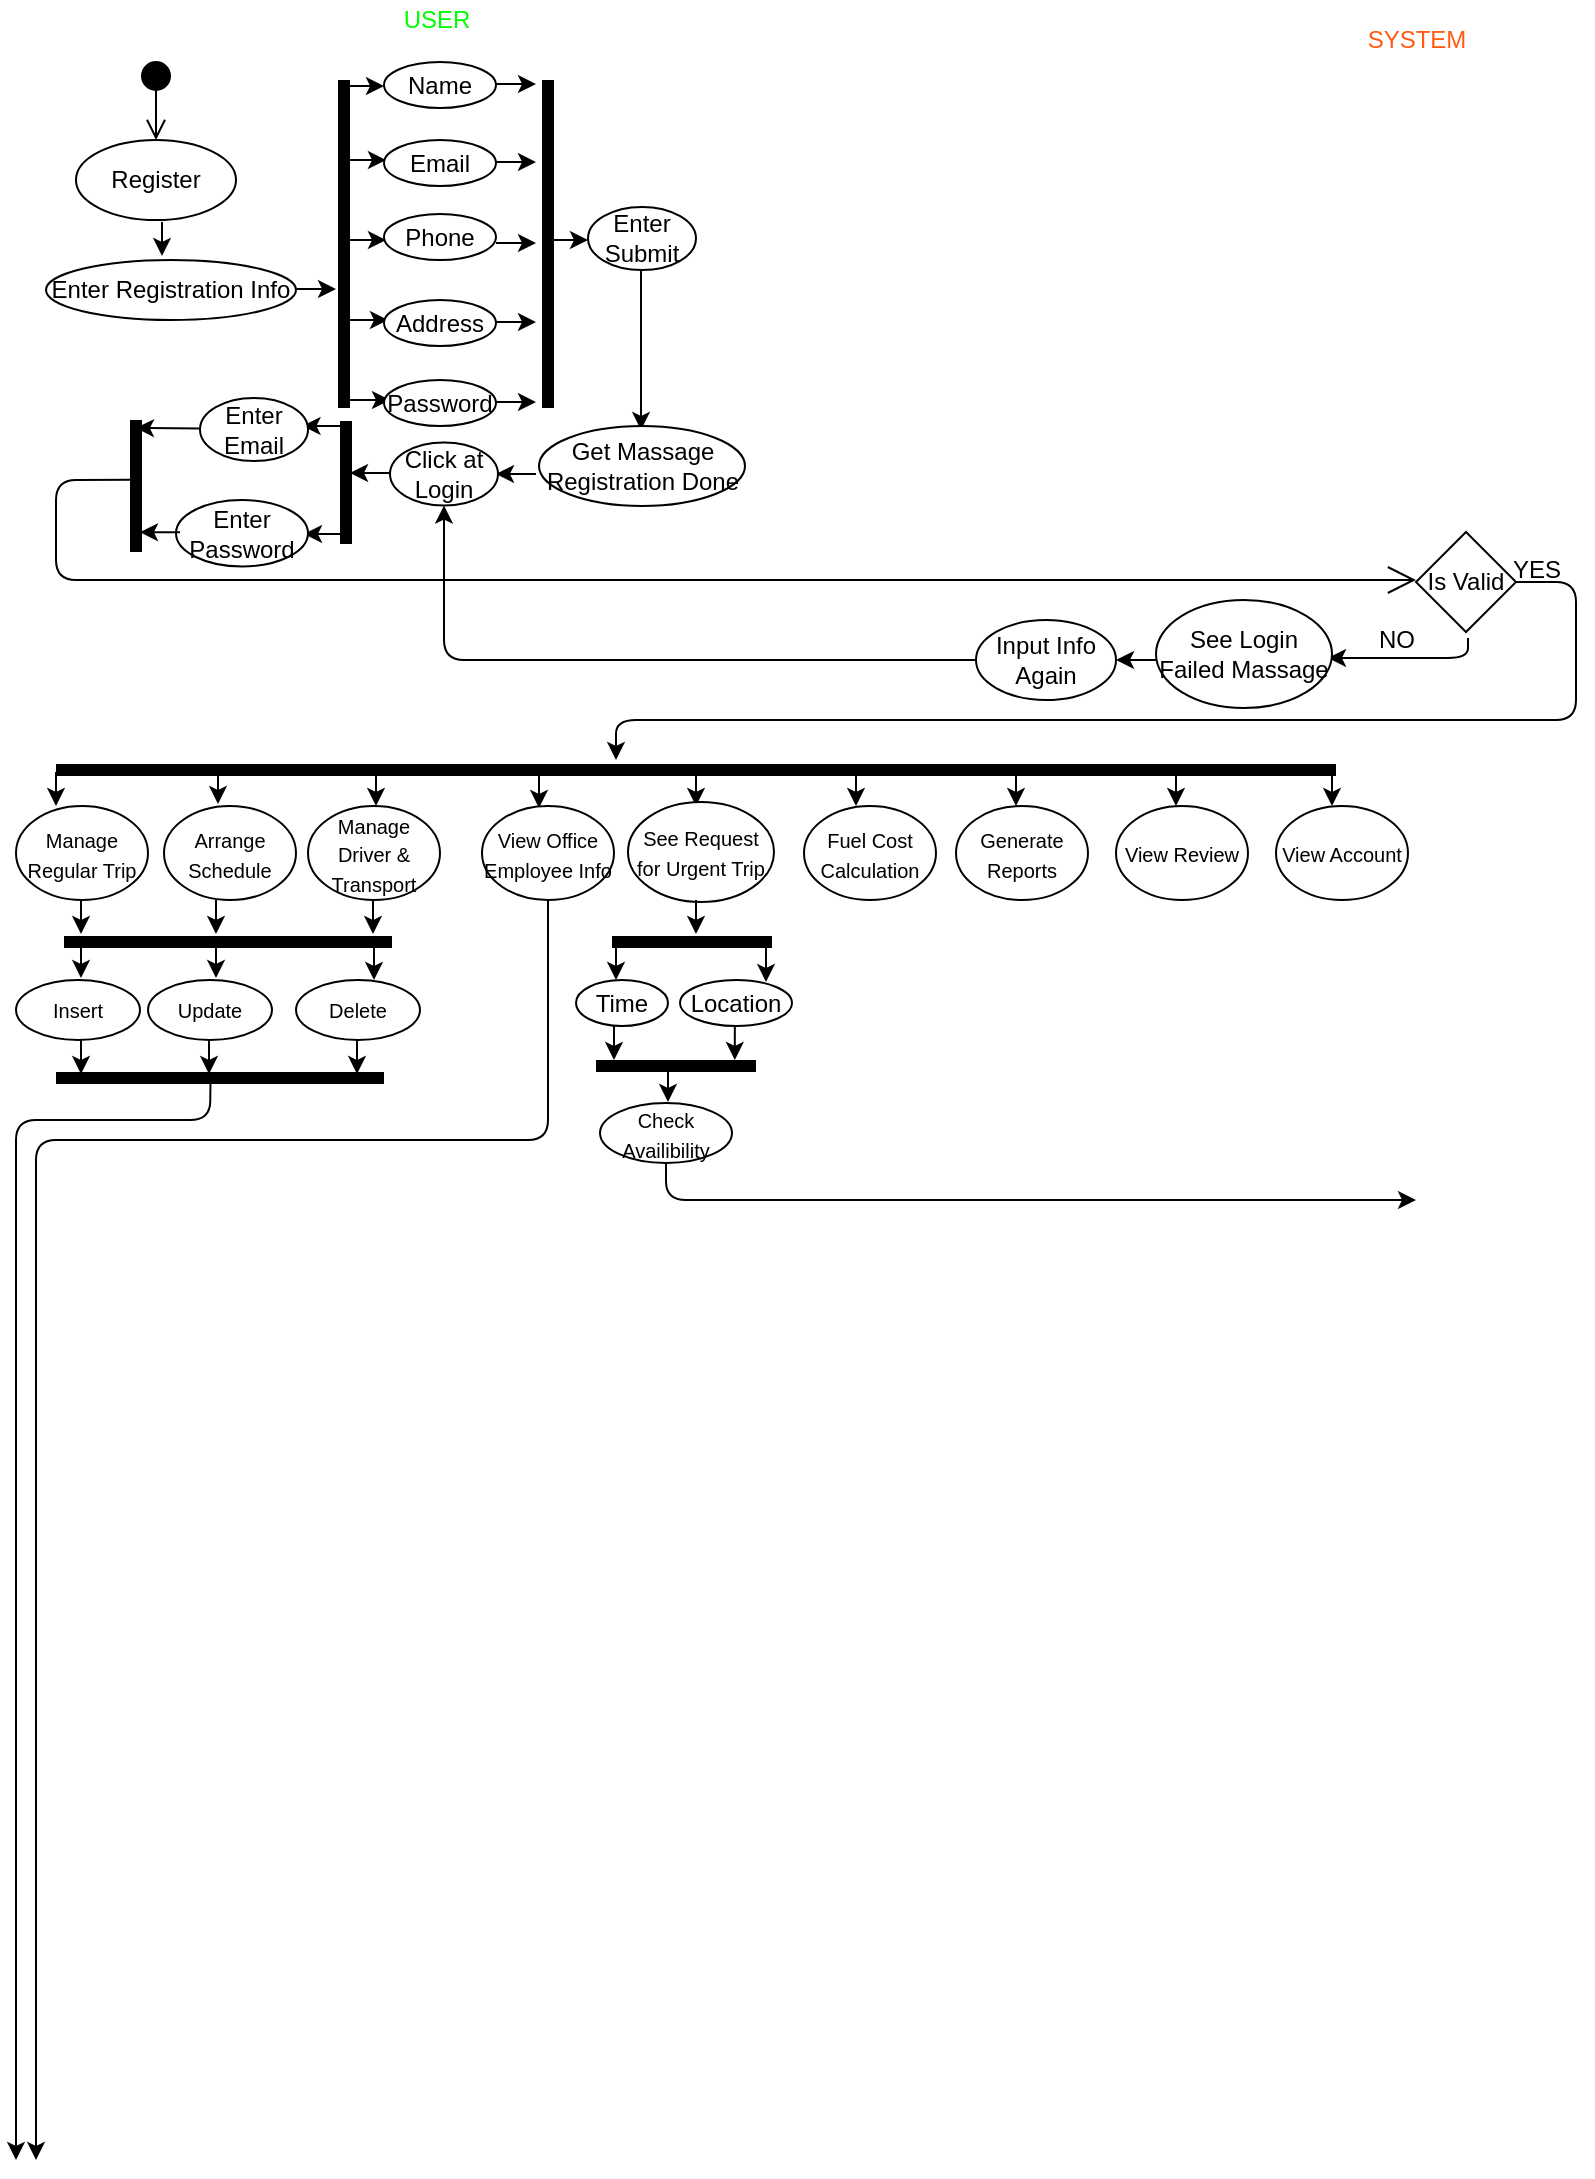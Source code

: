 <mxfile version="14.9.6" type="github">
  <diagram id="HthFx6uO3zYo_ckJuj4v" name="Page-1">
    <mxGraphModel dx="1221" dy="681" grid="1" gridSize="10" guides="1" tooltips="1" connect="1" arrows="1" fold="1" page="1" pageScale="1" pageWidth="827" pageHeight="1169" math="0" shadow="0">
      <root>
        <mxCell id="0" />
        <mxCell id="1" parent="0" />
        <mxCell id="RfUzpFnTfJlXqgFR28xh-3" value="" style="html=1;verticalAlign=bottom;startArrow=circle;startFill=1;endArrow=open;startSize=6;endSize=8;" edge="1" parent="1">
          <mxGeometry width="80" relative="1" as="geometry">
            <mxPoint x="90" y="30" as="sourcePoint" />
            <mxPoint x="90" y="70" as="targetPoint" />
          </mxGeometry>
        </mxCell>
        <mxCell id="RfUzpFnTfJlXqgFR28xh-4" value="Register" style="ellipse;whiteSpace=wrap;html=1;" vertex="1" parent="1">
          <mxGeometry x="50" y="70" width="80" height="40" as="geometry" />
        </mxCell>
        <mxCell id="RfUzpFnTfJlXqgFR28xh-6" value="" style="endArrow=classic;html=1;" edge="1" parent="1">
          <mxGeometry width="50" height="50" relative="1" as="geometry">
            <mxPoint x="93" y="111" as="sourcePoint" />
            <mxPoint x="93" y="128" as="targetPoint" />
          </mxGeometry>
        </mxCell>
        <mxCell id="RfUzpFnTfJlXqgFR28xh-7" value="Enter Registration Info" style="ellipse;whiteSpace=wrap;html=1;" vertex="1" parent="1">
          <mxGeometry x="35" y="130" width="125" height="30" as="geometry" />
        </mxCell>
        <mxCell id="RfUzpFnTfJlXqgFR28xh-8" value="" style="shape=line;html=1;strokeWidth=6;rotation=-90;" vertex="1" parent="1">
          <mxGeometry x="102" y="117" width="164" height="10" as="geometry" />
        </mxCell>
        <mxCell id="RfUzpFnTfJlXqgFR28xh-10" value="" style="endArrow=classic;html=1;" edge="1" parent="1">
          <mxGeometry width="50" height="50" relative="1" as="geometry">
            <mxPoint x="160" y="144.5" as="sourcePoint" />
            <mxPoint x="180" y="144.5" as="targetPoint" />
          </mxGeometry>
        </mxCell>
        <mxCell id="RfUzpFnTfJlXqgFR28xh-11" value="" style="endArrow=classic;html=1;" edge="1" parent="1">
          <mxGeometry width="50" height="50" relative="1" as="geometry">
            <mxPoint x="184" y="43" as="sourcePoint" />
            <mxPoint x="204" y="43" as="targetPoint" />
          </mxGeometry>
        </mxCell>
        <mxCell id="RfUzpFnTfJlXqgFR28xh-12" value="" style="endArrow=classic;html=1;" edge="1" parent="1">
          <mxGeometry width="50" height="50" relative="1" as="geometry">
            <mxPoint x="185" y="80" as="sourcePoint" />
            <mxPoint x="205" y="80" as="targetPoint" />
          </mxGeometry>
        </mxCell>
        <mxCell id="RfUzpFnTfJlXqgFR28xh-13" value="" style="endArrow=classic;html=1;" edge="1" parent="1">
          <mxGeometry width="50" height="50" relative="1" as="geometry">
            <mxPoint x="185" y="120" as="sourcePoint" />
            <mxPoint x="205" y="120" as="targetPoint" />
          </mxGeometry>
        </mxCell>
        <mxCell id="RfUzpFnTfJlXqgFR28xh-14" value="" style="endArrow=classic;html=1;" edge="1" parent="1">
          <mxGeometry width="50" height="50" relative="1" as="geometry">
            <mxPoint x="186" y="160" as="sourcePoint" />
            <mxPoint x="206" y="160" as="targetPoint" />
          </mxGeometry>
        </mxCell>
        <mxCell id="RfUzpFnTfJlXqgFR28xh-15" value="" style="endArrow=classic;html=1;" edge="1" parent="1">
          <mxGeometry width="50" height="50" relative="1" as="geometry">
            <mxPoint x="187" y="200" as="sourcePoint" />
            <mxPoint x="207" y="200" as="targetPoint" />
          </mxGeometry>
        </mxCell>
        <mxCell id="RfUzpFnTfJlXqgFR28xh-16" value="Name" style="ellipse;whiteSpace=wrap;html=1;" vertex="1" parent="1">
          <mxGeometry x="204" y="31" width="56" height="23" as="geometry" />
        </mxCell>
        <mxCell id="RfUzpFnTfJlXqgFR28xh-18" value="Email" style="ellipse;whiteSpace=wrap;html=1;" vertex="1" parent="1">
          <mxGeometry x="204" y="70" width="56" height="23" as="geometry" />
        </mxCell>
        <mxCell id="RfUzpFnTfJlXqgFR28xh-19" value="Phone" style="ellipse;whiteSpace=wrap;html=1;" vertex="1" parent="1">
          <mxGeometry x="204" y="107" width="56" height="23" as="geometry" />
        </mxCell>
        <mxCell id="RfUzpFnTfJlXqgFR28xh-20" value="Address" style="ellipse;whiteSpace=wrap;html=1;" vertex="1" parent="1">
          <mxGeometry x="204" y="150" width="56" height="23" as="geometry" />
        </mxCell>
        <mxCell id="RfUzpFnTfJlXqgFR28xh-21" value="Password" style="ellipse;whiteSpace=wrap;html=1;" vertex="1" parent="1">
          <mxGeometry x="204" y="190" width="56" height="23" as="geometry" />
        </mxCell>
        <mxCell id="RfUzpFnTfJlXqgFR28xh-22" value="" style="endArrow=classic;html=1;" edge="1" parent="1">
          <mxGeometry width="50" height="50" relative="1" as="geometry">
            <mxPoint x="260" y="42" as="sourcePoint" />
            <mxPoint x="280" y="42" as="targetPoint" />
          </mxGeometry>
        </mxCell>
        <mxCell id="RfUzpFnTfJlXqgFR28xh-23" value="" style="endArrow=classic;html=1;" edge="1" parent="1">
          <mxGeometry width="50" height="50" relative="1" as="geometry">
            <mxPoint x="260" y="81" as="sourcePoint" />
            <mxPoint x="280" y="81" as="targetPoint" />
          </mxGeometry>
        </mxCell>
        <mxCell id="RfUzpFnTfJlXqgFR28xh-24" value="" style="endArrow=classic;html=1;" edge="1" parent="1">
          <mxGeometry width="50" height="50" relative="1" as="geometry">
            <mxPoint x="260" y="121.5" as="sourcePoint" />
            <mxPoint x="280" y="121.5" as="targetPoint" />
          </mxGeometry>
        </mxCell>
        <mxCell id="RfUzpFnTfJlXqgFR28xh-25" value="" style="endArrow=classic;html=1;" edge="1" parent="1">
          <mxGeometry width="50" height="50" relative="1" as="geometry">
            <mxPoint x="260" y="161" as="sourcePoint" />
            <mxPoint x="280" y="161" as="targetPoint" />
          </mxGeometry>
        </mxCell>
        <mxCell id="RfUzpFnTfJlXqgFR28xh-26" value="" style="endArrow=classic;html=1;" edge="1" parent="1">
          <mxGeometry width="50" height="50" relative="1" as="geometry">
            <mxPoint x="260" y="201" as="sourcePoint" />
            <mxPoint x="280" y="201" as="targetPoint" />
          </mxGeometry>
        </mxCell>
        <mxCell id="RfUzpFnTfJlXqgFR28xh-27" value="" style="shape=line;html=1;strokeWidth=6;rotation=-90;" vertex="1" parent="1">
          <mxGeometry x="204" y="117" width="164" height="10" as="geometry" />
        </mxCell>
        <mxCell id="RfUzpFnTfJlXqgFR28xh-28" value="" style="endArrow=classic;html=1;" edge="1" parent="1">
          <mxGeometry width="50" height="50" relative="1" as="geometry">
            <mxPoint x="286" y="120" as="sourcePoint" />
            <mxPoint x="306" y="120" as="targetPoint" />
          </mxGeometry>
        </mxCell>
        <mxCell id="RfUzpFnTfJlXqgFR28xh-29" value="Enter Submit" style="ellipse;whiteSpace=wrap;html=1;" vertex="1" parent="1">
          <mxGeometry x="306" y="103.5" width="54" height="31.5" as="geometry" />
        </mxCell>
        <mxCell id="RfUzpFnTfJlXqgFR28xh-30" value="" style="endArrow=classic;html=1;" edge="1" parent="1">
          <mxGeometry width="50" height="50" relative="1" as="geometry">
            <mxPoint x="332.5" y="135" as="sourcePoint" />
            <mxPoint x="332.5" y="215" as="targetPoint" />
          </mxGeometry>
        </mxCell>
        <mxCell id="RfUzpFnTfJlXqgFR28xh-31" value="Get Massage Registration Done" style="ellipse;whiteSpace=wrap;html=1;" vertex="1" parent="1">
          <mxGeometry x="281.5" y="213" width="103" height="40" as="geometry" />
        </mxCell>
        <mxCell id="RfUzpFnTfJlXqgFR28xh-32" value="" style="endArrow=classic;html=1;" edge="1" parent="1">
          <mxGeometry width="50" height="50" relative="1" as="geometry">
            <mxPoint x="280" y="237" as="sourcePoint" />
            <mxPoint x="260" y="237" as="targetPoint" />
          </mxGeometry>
        </mxCell>
        <mxCell id="RfUzpFnTfJlXqgFR28xh-33" value="Click at Login" style="ellipse;whiteSpace=wrap;html=1;" vertex="1" parent="1">
          <mxGeometry x="207" y="221.25" width="54" height="31.5" as="geometry" />
        </mxCell>
        <mxCell id="RfUzpFnTfJlXqgFR28xh-34" value="" style="endArrow=classic;html=1;" edge="1" parent="1">
          <mxGeometry width="50" height="50" relative="1" as="geometry">
            <mxPoint x="207" y="236.5" as="sourcePoint" />
            <mxPoint x="187" y="236.5" as="targetPoint" />
          </mxGeometry>
        </mxCell>
        <mxCell id="RfUzpFnTfJlXqgFR28xh-35" value="" style="shape=line;html=1;strokeWidth=6;rotation=-90;" vertex="1" parent="1">
          <mxGeometry x="154.25" y="236.25" width="61.5" height="10" as="geometry" />
        </mxCell>
        <mxCell id="RfUzpFnTfJlXqgFR28xh-36" value="" style="endArrow=classic;html=1;" edge="1" parent="1">
          <mxGeometry width="50" height="50" relative="1" as="geometry">
            <mxPoint x="183.25" y="213" as="sourcePoint" />
            <mxPoint x="163.25" y="213" as="targetPoint" />
          </mxGeometry>
        </mxCell>
        <mxCell id="RfUzpFnTfJlXqgFR28xh-37" value="" style="endArrow=classic;html=1;" edge="1" parent="1">
          <mxGeometry width="50" height="50" relative="1" as="geometry">
            <mxPoint x="184" y="267" as="sourcePoint" />
            <mxPoint x="164" y="267" as="targetPoint" />
          </mxGeometry>
        </mxCell>
        <mxCell id="RfUzpFnTfJlXqgFR28xh-38" value="Enter Email" style="ellipse;whiteSpace=wrap;html=1;" vertex="1" parent="1">
          <mxGeometry x="112" y="199" width="54" height="31.5" as="geometry" />
        </mxCell>
        <mxCell id="RfUzpFnTfJlXqgFR28xh-39" value="Enter Password" style="ellipse;whiteSpace=wrap;html=1;" vertex="1" parent="1">
          <mxGeometry x="100" y="250" width="66" height="33.25" as="geometry" />
        </mxCell>
        <mxCell id="RfUzpFnTfJlXqgFR28xh-40" value="" style="shape=line;html=1;strokeWidth=6;rotation=-90;" vertex="1" parent="1">
          <mxGeometry x="47" y="238" width="66" height="10" as="geometry" />
        </mxCell>
        <mxCell id="RfUzpFnTfJlXqgFR28xh-41" value="" style="endArrow=classic;html=1;" edge="1" parent="1">
          <mxGeometry width="50" height="50" relative="1" as="geometry">
            <mxPoint x="112" y="214.25" as="sourcePoint" />
            <mxPoint x="80" y="214" as="targetPoint" />
          </mxGeometry>
        </mxCell>
        <mxCell id="RfUzpFnTfJlXqgFR28xh-42" value="" style="endArrow=classic;html=1;" edge="1" parent="1">
          <mxGeometry width="50" height="50" relative="1" as="geometry">
            <mxPoint x="102" y="266.13" as="sourcePoint" />
            <mxPoint x="82" y="266.13" as="targetPoint" />
          </mxGeometry>
        </mxCell>
        <mxCell id="RfUzpFnTfJlXqgFR28xh-43" value="" style="endArrow=open;endFill=1;endSize=12;html=1;exitX=0.548;exitY=0.3;exitDx=0;exitDy=0;exitPerimeter=0;" edge="1" parent="1" source="RfUzpFnTfJlXqgFR28xh-40">
          <mxGeometry width="160" relative="1" as="geometry">
            <mxPoint x="330" y="170" as="sourcePoint" />
            <mxPoint x="720" y="290" as="targetPoint" />
            <Array as="points">
              <mxPoint x="40" y="240" />
              <mxPoint x="40" y="290" />
            </Array>
          </mxGeometry>
        </mxCell>
        <mxCell id="RfUzpFnTfJlXqgFR28xh-44" value="&lt;font color=&quot;#00ff00&quot;&gt;USER&lt;/font&gt;" style="text;html=1;align=center;verticalAlign=middle;resizable=0;points=[];autosize=1;strokeColor=none;" vertex="1" parent="1">
          <mxGeometry x="205" width="50" height="20" as="geometry" />
        </mxCell>
        <mxCell id="RfUzpFnTfJlXqgFR28xh-45" value="&lt;font color=&quot;#ff5b14&quot;&gt;SYSTEM&lt;/font&gt;" style="text;html=1;align=center;verticalAlign=middle;resizable=0;points=[];autosize=1;strokeColor=none;" vertex="1" parent="1">
          <mxGeometry x="685" y="10" width="70" height="20" as="geometry" />
        </mxCell>
        <mxCell id="RfUzpFnTfJlXqgFR28xh-46" value="Is Valid" style="rhombus;whiteSpace=wrap;html=1;strokeColor=#000000;" vertex="1" parent="1">
          <mxGeometry x="720" y="266" width="50" height="50" as="geometry" />
        </mxCell>
        <mxCell id="RfUzpFnTfJlXqgFR28xh-47" value="" style="endArrow=classic;html=1;" edge="1" parent="1">
          <mxGeometry width="50" height="50" relative="1" as="geometry">
            <mxPoint x="746" y="319" as="sourcePoint" />
            <mxPoint x="676" y="329" as="targetPoint" />
            <Array as="points">
              <mxPoint x="746" y="329" />
            </Array>
          </mxGeometry>
        </mxCell>
        <mxCell id="RfUzpFnTfJlXqgFR28xh-48" value="NO" style="text;html=1;align=center;verticalAlign=middle;resizable=0;points=[];autosize=1;strokeColor=none;" vertex="1" parent="1">
          <mxGeometry x="695" y="310" width="30" height="20" as="geometry" />
        </mxCell>
        <mxCell id="RfUzpFnTfJlXqgFR28xh-49" value="See Login Failed Massage" style="ellipse;whiteSpace=wrap;html=1;" vertex="1" parent="1">
          <mxGeometry x="590" y="300" width="88" height="54" as="geometry" />
        </mxCell>
        <mxCell id="RfUzpFnTfJlXqgFR28xh-50" value="" style="endArrow=classic;html=1;" edge="1" parent="1">
          <mxGeometry width="50" height="50" relative="1" as="geometry">
            <mxPoint x="590" y="330" as="sourcePoint" />
            <mxPoint x="570" y="330" as="targetPoint" />
          </mxGeometry>
        </mxCell>
        <mxCell id="RfUzpFnTfJlXqgFR28xh-51" value="Input Info Again" style="ellipse;whiteSpace=wrap;html=1;" vertex="1" parent="1">
          <mxGeometry x="500" y="310" width="70" height="40" as="geometry" />
        </mxCell>
        <mxCell id="RfUzpFnTfJlXqgFR28xh-52" value="" style="endArrow=classic;html=1;exitX=0;exitY=0.5;exitDx=0;exitDy=0;entryX=0.5;entryY=1;entryDx=0;entryDy=0;" edge="1" parent="1" source="RfUzpFnTfJlXqgFR28xh-51" target="RfUzpFnTfJlXqgFR28xh-33">
          <mxGeometry width="50" height="50" relative="1" as="geometry">
            <mxPoint x="390" y="190" as="sourcePoint" />
            <mxPoint x="440" y="140" as="targetPoint" />
            <Array as="points">
              <mxPoint x="234" y="330" />
            </Array>
          </mxGeometry>
        </mxCell>
        <mxCell id="RfUzpFnTfJlXqgFR28xh-53" value="" style="endArrow=classic;html=1;exitX=1;exitY=0.5;exitDx=0;exitDy=0;" edge="1" parent="1" source="RfUzpFnTfJlXqgFR28xh-46">
          <mxGeometry width="50" height="50" relative="1" as="geometry">
            <mxPoint x="390" y="290" as="sourcePoint" />
            <mxPoint x="320" y="380" as="targetPoint" />
            <Array as="points">
              <mxPoint x="800" y="291" />
              <mxPoint x="800" y="360" />
              <mxPoint x="320" y="360" />
            </Array>
          </mxGeometry>
        </mxCell>
        <mxCell id="RfUzpFnTfJlXqgFR28xh-54" value="YES" style="text;html=1;align=center;verticalAlign=middle;resizable=0;points=[];autosize=1;strokeColor=none;" vertex="1" parent="1">
          <mxGeometry x="760" y="275" width="40" height="20" as="geometry" />
        </mxCell>
        <mxCell id="RfUzpFnTfJlXqgFR28xh-55" value="" style="shape=line;html=1;strokeWidth=6;rotation=0;" vertex="1" parent="1">
          <mxGeometry x="40" y="380" width="640" height="10" as="geometry" />
        </mxCell>
        <mxCell id="RfUzpFnTfJlXqgFR28xh-56" value="" style="endArrow=classic;html=1;" edge="1" parent="1">
          <mxGeometry width="50" height="50" relative="1" as="geometry">
            <mxPoint x="40" y="386" as="sourcePoint" />
            <mxPoint x="40" y="403" as="targetPoint" />
          </mxGeometry>
        </mxCell>
        <mxCell id="RfUzpFnTfJlXqgFR28xh-57" value="" style="endArrow=classic;html=1;" edge="1" parent="1">
          <mxGeometry width="50" height="50" relative="1" as="geometry">
            <mxPoint x="121" y="385" as="sourcePoint" />
            <mxPoint x="121" y="402" as="targetPoint" />
          </mxGeometry>
        </mxCell>
        <mxCell id="RfUzpFnTfJlXqgFR28xh-58" value="" style="endArrow=classic;html=1;" edge="1" parent="1">
          <mxGeometry width="50" height="50" relative="1" as="geometry">
            <mxPoint x="200" y="386" as="sourcePoint" />
            <mxPoint x="200" y="403" as="targetPoint" />
          </mxGeometry>
        </mxCell>
        <mxCell id="RfUzpFnTfJlXqgFR28xh-59" value="" style="endArrow=classic;html=1;" edge="1" parent="1">
          <mxGeometry width="50" height="50" relative="1" as="geometry">
            <mxPoint x="281.5" y="387" as="sourcePoint" />
            <mxPoint x="281.5" y="404" as="targetPoint" />
          </mxGeometry>
        </mxCell>
        <mxCell id="RfUzpFnTfJlXqgFR28xh-60" value="" style="endArrow=classic;html=1;" edge="1" parent="1">
          <mxGeometry width="50" height="50" relative="1" as="geometry">
            <mxPoint x="360" y="386" as="sourcePoint" />
            <mxPoint x="360" y="403" as="targetPoint" />
          </mxGeometry>
        </mxCell>
        <mxCell id="RfUzpFnTfJlXqgFR28xh-61" value="" style="endArrow=classic;html=1;" edge="1" parent="1">
          <mxGeometry width="50" height="50" relative="1" as="geometry">
            <mxPoint x="440" y="386" as="sourcePoint" />
            <mxPoint x="440" y="403" as="targetPoint" />
          </mxGeometry>
        </mxCell>
        <mxCell id="RfUzpFnTfJlXqgFR28xh-62" value="" style="endArrow=classic;html=1;" edge="1" parent="1">
          <mxGeometry width="50" height="50" relative="1" as="geometry">
            <mxPoint x="520" y="386" as="sourcePoint" />
            <mxPoint x="520" y="403" as="targetPoint" />
          </mxGeometry>
        </mxCell>
        <mxCell id="RfUzpFnTfJlXqgFR28xh-63" value="" style="endArrow=classic;html=1;" edge="1" parent="1">
          <mxGeometry width="50" height="50" relative="1" as="geometry">
            <mxPoint x="600" y="386" as="sourcePoint" />
            <mxPoint x="600" y="403" as="targetPoint" />
          </mxGeometry>
        </mxCell>
        <mxCell id="RfUzpFnTfJlXqgFR28xh-64" value="" style="endArrow=classic;html=1;" edge="1" parent="1">
          <mxGeometry width="50" height="50" relative="1" as="geometry">
            <mxPoint x="678" y="386" as="sourcePoint" />
            <mxPoint x="678" y="403" as="targetPoint" />
          </mxGeometry>
        </mxCell>
        <mxCell id="RfUzpFnTfJlXqgFR28xh-65" value="&lt;font style=&quot;font-size: 10px&quot;&gt;Manage Regular Trip&lt;/font&gt;" style="ellipse;whiteSpace=wrap;html=1;" vertex="1" parent="1">
          <mxGeometry x="20" y="403" width="66" height="47" as="geometry" />
        </mxCell>
        <mxCell id="RfUzpFnTfJlXqgFR28xh-66" value="&lt;font style=&quot;font-size: 10px&quot;&gt;Arrange Schedule&lt;/font&gt;" style="ellipse;whiteSpace=wrap;html=1;" vertex="1" parent="1">
          <mxGeometry x="94" y="403" width="66" height="47" as="geometry" />
        </mxCell>
        <mxCell id="RfUzpFnTfJlXqgFR28xh-67" value="&lt;font style=&quot;font-size: 10px&quot;&gt;Manage Driver &amp;amp; Transport&lt;/font&gt;" style="ellipse;whiteSpace=wrap;html=1;" vertex="1" parent="1">
          <mxGeometry x="166" y="403" width="66" height="47" as="geometry" />
        </mxCell>
        <mxCell id="RfUzpFnTfJlXqgFR28xh-68" value="&lt;font style=&quot;font-size: 10px&quot;&gt;View Office Employee Info&lt;/font&gt;" style="ellipse;whiteSpace=wrap;html=1;" vertex="1" parent="1">
          <mxGeometry x="253" y="403" width="66" height="47" as="geometry" />
        </mxCell>
        <mxCell id="RfUzpFnTfJlXqgFR28xh-69" value="&lt;font style=&quot;font-size: 10px&quot;&gt;See Request for Urgent Trip&lt;/font&gt;" style="ellipse;whiteSpace=wrap;html=1;" vertex="1" parent="1">
          <mxGeometry x="326" y="401" width="73" height="50" as="geometry" />
        </mxCell>
        <mxCell id="RfUzpFnTfJlXqgFR28xh-70" value="&lt;font style=&quot;font-size: 10px&quot;&gt;Fuel Cost Calculation&lt;/font&gt;" style="ellipse;whiteSpace=wrap;html=1;" vertex="1" parent="1">
          <mxGeometry x="414" y="403" width="66" height="47" as="geometry" />
        </mxCell>
        <mxCell id="RfUzpFnTfJlXqgFR28xh-71" value="&lt;font style=&quot;font-size: 10px&quot;&gt;Generate Reports&lt;/font&gt;" style="ellipse;whiteSpace=wrap;html=1;" vertex="1" parent="1">
          <mxGeometry x="490" y="403" width="66" height="47" as="geometry" />
        </mxCell>
        <mxCell id="RfUzpFnTfJlXqgFR28xh-72" value="&lt;font style=&quot;font-size: 10px&quot;&gt;View Review&lt;/font&gt;" style="ellipse;whiteSpace=wrap;html=1;" vertex="1" parent="1">
          <mxGeometry x="570" y="403" width="66" height="47" as="geometry" />
        </mxCell>
        <mxCell id="RfUzpFnTfJlXqgFR28xh-73" value="&lt;font style=&quot;font-size: 10px&quot;&gt;View Account&lt;/font&gt;" style="ellipse;whiteSpace=wrap;html=1;" vertex="1" parent="1">
          <mxGeometry x="650" y="403" width="66" height="47" as="geometry" />
        </mxCell>
        <mxCell id="RfUzpFnTfJlXqgFR28xh-74" value="" style="endArrow=classic;html=1;" edge="1" parent="1">
          <mxGeometry width="50" height="50" relative="1" as="geometry">
            <mxPoint x="52.5" y="450" as="sourcePoint" />
            <mxPoint x="52.5" y="467" as="targetPoint" />
          </mxGeometry>
        </mxCell>
        <mxCell id="RfUzpFnTfJlXqgFR28xh-75" value="" style="endArrow=classic;html=1;" edge="1" parent="1">
          <mxGeometry width="50" height="50" relative="1" as="geometry">
            <mxPoint x="120" y="450" as="sourcePoint" />
            <mxPoint x="120" y="467" as="targetPoint" />
          </mxGeometry>
        </mxCell>
        <mxCell id="RfUzpFnTfJlXqgFR28xh-76" value="" style="endArrow=classic;html=1;" edge="1" parent="1">
          <mxGeometry width="50" height="50" relative="1" as="geometry">
            <mxPoint x="198.5" y="450" as="sourcePoint" />
            <mxPoint x="198.5" y="467" as="targetPoint" />
          </mxGeometry>
        </mxCell>
        <mxCell id="RfUzpFnTfJlXqgFR28xh-77" value="" style="shape=line;html=1;strokeWidth=6;rotation=0;" vertex="1" parent="1">
          <mxGeometry x="44" y="466" width="164" height="10" as="geometry" />
        </mxCell>
        <mxCell id="RfUzpFnTfJlXqgFR28xh-78" value="" style="endArrow=classic;html=1;" edge="1" parent="1">
          <mxGeometry width="50" height="50" relative="1" as="geometry">
            <mxPoint x="52.5" y="472" as="sourcePoint" />
            <mxPoint x="52.5" y="489" as="targetPoint" />
          </mxGeometry>
        </mxCell>
        <mxCell id="RfUzpFnTfJlXqgFR28xh-79" value="" style="endArrow=classic;html=1;" edge="1" parent="1">
          <mxGeometry width="50" height="50" relative="1" as="geometry">
            <mxPoint x="120" y="472" as="sourcePoint" />
            <mxPoint x="120" y="489" as="targetPoint" />
          </mxGeometry>
        </mxCell>
        <mxCell id="RfUzpFnTfJlXqgFR28xh-80" value="" style="endArrow=classic;html=1;" edge="1" parent="1">
          <mxGeometry width="50" height="50" relative="1" as="geometry">
            <mxPoint x="199" y="473" as="sourcePoint" />
            <mxPoint x="199" y="490" as="targetPoint" />
          </mxGeometry>
        </mxCell>
        <mxCell id="RfUzpFnTfJlXqgFR28xh-81" value="&lt;font style=&quot;font-size: 10px&quot;&gt;Insert&lt;/font&gt;" style="ellipse;whiteSpace=wrap;html=1;" vertex="1" parent="1">
          <mxGeometry x="20" y="490" width="62" height="30" as="geometry" />
        </mxCell>
        <mxCell id="RfUzpFnTfJlXqgFR28xh-82" value="&lt;font style=&quot;font-size: 10px&quot;&gt;Update&lt;/font&gt;" style="ellipse;whiteSpace=wrap;html=1;" vertex="1" parent="1">
          <mxGeometry x="86" y="490" width="62" height="30" as="geometry" />
        </mxCell>
        <mxCell id="RfUzpFnTfJlXqgFR28xh-83" value="&lt;font style=&quot;font-size: 10px&quot;&gt;Delete&lt;/font&gt;" style="ellipse;whiteSpace=wrap;html=1;" vertex="1" parent="1">
          <mxGeometry x="160" y="490" width="62" height="30" as="geometry" />
        </mxCell>
        <mxCell id="RfUzpFnTfJlXqgFR28xh-84" value="" style="endArrow=classic;html=1;" edge="1" parent="1">
          <mxGeometry width="50" height="50" relative="1" as="geometry">
            <mxPoint x="52.5" y="520" as="sourcePoint" />
            <mxPoint x="52.5" y="537" as="targetPoint" />
          </mxGeometry>
        </mxCell>
        <mxCell id="RfUzpFnTfJlXqgFR28xh-85" value="" style="endArrow=classic;html=1;" edge="1" parent="1">
          <mxGeometry width="50" height="50" relative="1" as="geometry">
            <mxPoint x="116.5" y="520" as="sourcePoint" />
            <mxPoint x="116.5" y="537" as="targetPoint" />
          </mxGeometry>
        </mxCell>
        <mxCell id="RfUzpFnTfJlXqgFR28xh-86" value="" style="endArrow=classic;html=1;" edge="1" parent="1">
          <mxGeometry width="50" height="50" relative="1" as="geometry">
            <mxPoint x="190.5" y="520" as="sourcePoint" />
            <mxPoint x="190.5" y="537" as="targetPoint" />
          </mxGeometry>
        </mxCell>
        <mxCell id="RfUzpFnTfJlXqgFR28xh-87" value="" style="shape=line;html=1;strokeWidth=6;rotation=0;" vertex="1" parent="1">
          <mxGeometry x="40" y="534" width="164" height="10" as="geometry" />
        </mxCell>
        <mxCell id="RfUzpFnTfJlXqgFR28xh-88" value="" style="endArrow=classic;html=1;exitX=0.471;exitY=0.74;exitDx=0;exitDy=0;exitPerimeter=0;" edge="1" parent="1" source="RfUzpFnTfJlXqgFR28xh-87">
          <mxGeometry width="50" height="50" relative="1" as="geometry">
            <mxPoint x="390" y="700" as="sourcePoint" />
            <mxPoint x="20" y="1080" as="targetPoint" />
            <Array as="points">
              <mxPoint x="117" y="560" />
              <mxPoint x="20" y="560" />
            </Array>
          </mxGeometry>
        </mxCell>
        <mxCell id="RfUzpFnTfJlXqgFR28xh-89" value="" style="endArrow=classic;html=1;exitX=0.5;exitY=1;exitDx=0;exitDy=0;" edge="1" parent="1" source="RfUzpFnTfJlXqgFR28xh-68">
          <mxGeometry width="50" height="50" relative="1" as="geometry">
            <mxPoint x="127.244" y="551.4" as="sourcePoint" />
            <mxPoint x="30" y="1080" as="targetPoint" />
            <Array as="points">
              <mxPoint x="286" y="570" />
              <mxPoint x="30" y="570" />
            </Array>
          </mxGeometry>
        </mxCell>
        <mxCell id="RfUzpFnTfJlXqgFR28xh-91" value="" style="endArrow=classic;html=1;" edge="1" parent="1">
          <mxGeometry width="50" height="50" relative="1" as="geometry">
            <mxPoint x="360" y="450" as="sourcePoint" />
            <mxPoint x="360" y="467" as="targetPoint" />
          </mxGeometry>
        </mxCell>
        <mxCell id="RfUzpFnTfJlXqgFR28xh-92" value="" style="shape=line;html=1;strokeWidth=6;rotation=0;" vertex="1" parent="1">
          <mxGeometry x="318" y="466" width="80" height="10" as="geometry" />
        </mxCell>
        <mxCell id="RfUzpFnTfJlXqgFR28xh-93" value="" style="endArrow=classic;html=1;" edge="1" parent="1">
          <mxGeometry width="50" height="50" relative="1" as="geometry">
            <mxPoint x="320" y="473" as="sourcePoint" />
            <mxPoint x="320" y="490" as="targetPoint" />
          </mxGeometry>
        </mxCell>
        <mxCell id="RfUzpFnTfJlXqgFR28xh-94" value="" style="endArrow=classic;html=1;" edge="1" parent="1">
          <mxGeometry width="50" height="50" relative="1" as="geometry">
            <mxPoint x="395" y="474" as="sourcePoint" />
            <mxPoint x="395" y="491" as="targetPoint" />
          </mxGeometry>
        </mxCell>
        <mxCell id="RfUzpFnTfJlXqgFR28xh-95" value="Time" style="ellipse;whiteSpace=wrap;html=1;" vertex="1" parent="1">
          <mxGeometry x="300" y="490" width="46" height="23" as="geometry" />
        </mxCell>
        <mxCell id="RfUzpFnTfJlXqgFR28xh-96" value="Location" style="ellipse;whiteSpace=wrap;html=1;" vertex="1" parent="1">
          <mxGeometry x="352" y="490" width="56" height="23" as="geometry" />
        </mxCell>
        <mxCell id="RfUzpFnTfJlXqgFR28xh-97" value="" style="endArrow=classic;html=1;" edge="1" parent="1">
          <mxGeometry width="50" height="50" relative="1" as="geometry">
            <mxPoint x="319" y="513" as="sourcePoint" />
            <mxPoint x="319" y="530" as="targetPoint" />
          </mxGeometry>
        </mxCell>
        <mxCell id="RfUzpFnTfJlXqgFR28xh-98" value="" style="endArrow=classic;html=1;" edge="1" parent="1">
          <mxGeometry width="50" height="50" relative="1" as="geometry">
            <mxPoint x="379.41" y="513" as="sourcePoint" />
            <mxPoint x="379.41" y="530" as="targetPoint" />
          </mxGeometry>
        </mxCell>
        <mxCell id="RfUzpFnTfJlXqgFR28xh-99" value="" style="shape=line;html=1;strokeWidth=6;rotation=0;" vertex="1" parent="1">
          <mxGeometry x="310" y="528" width="80" height="10" as="geometry" />
        </mxCell>
        <mxCell id="RfUzpFnTfJlXqgFR28xh-100" value="" style="endArrow=classic;html=1;" edge="1" parent="1">
          <mxGeometry width="50" height="50" relative="1" as="geometry">
            <mxPoint x="346" y="534" as="sourcePoint" />
            <mxPoint x="346" y="551" as="targetPoint" />
          </mxGeometry>
        </mxCell>
        <mxCell id="RfUzpFnTfJlXqgFR28xh-101" value="&lt;font style=&quot;font-size: 10px&quot;&gt;Check Availibility&lt;/font&gt;" style="ellipse;whiteSpace=wrap;html=1;" vertex="1" parent="1">
          <mxGeometry x="312" y="551.5" width="66" height="30" as="geometry" />
        </mxCell>
        <mxCell id="RfUzpFnTfJlXqgFR28xh-102" value="" style="endArrow=classic;html=1;exitX=0.5;exitY=1;exitDx=0;exitDy=0;" edge="1" parent="1" source="RfUzpFnTfJlXqgFR28xh-101">
          <mxGeometry width="50" height="50" relative="1" as="geometry">
            <mxPoint x="420" y="590" as="sourcePoint" />
            <mxPoint x="720" y="600" as="targetPoint" />
            <Array as="points">
              <mxPoint x="345" y="600" />
            </Array>
          </mxGeometry>
        </mxCell>
      </root>
    </mxGraphModel>
  </diagram>
</mxfile>
